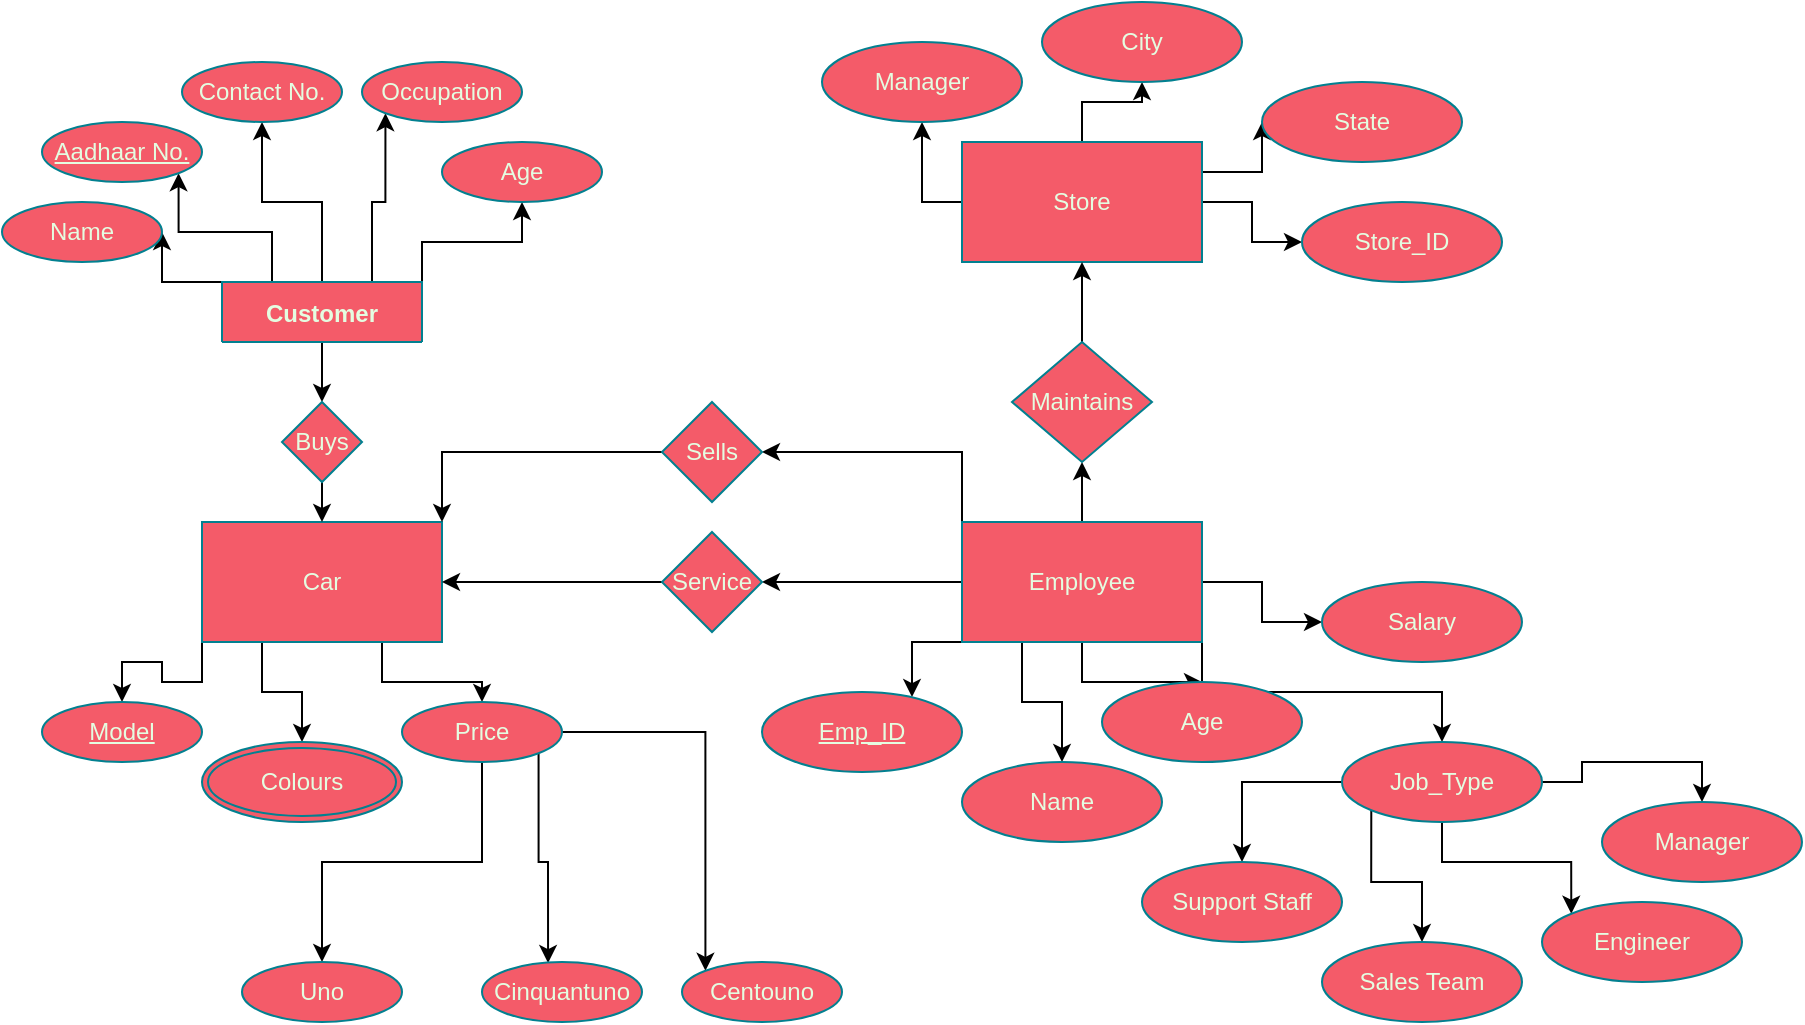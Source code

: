 <mxfile version="20.4.0" type="github">
  <diagram id="R2lEEEUBdFMjLlhIrx00" name="Page-1">
    <mxGraphModel dx="946" dy="1750" grid="1" gridSize="10" guides="1" tooltips="1" connect="1" arrows="1" fold="1" page="1" pageScale="1" pageWidth="850" pageHeight="1100" background="#FFFFFF" math="0" shadow="0" extFonts="Permanent Marker^https://fonts.googleapis.com/css?family=Permanent+Marker">
      <root>
        <mxCell id="0" />
        <mxCell id="1" parent="0" />
        <mxCell id="OesllFjmX0m4GNONwm-q-30" style="edgeStyle=orthogonalEdgeStyle;rounded=0;orthogonalLoop=1;jettySize=auto;html=1;exitX=0;exitY=0;exitDx=0;exitDy=0;entryX=1;entryY=0.5;entryDx=0;entryDy=0;" parent="1" source="C-vyLk0tnHw3VtMMgP7b-23" target="hK2k2CaXk-kH8A74S1h3-8" edge="1">
          <mxGeometry relative="1" as="geometry" />
        </mxCell>
        <mxCell id="OesllFjmX0m4GNONwm-q-31" style="edgeStyle=orthogonalEdgeStyle;rounded=0;orthogonalLoop=1;jettySize=auto;html=1;exitX=0.25;exitY=0;exitDx=0;exitDy=0;entryX=1;entryY=1;entryDx=0;entryDy=0;" parent="1" source="C-vyLk0tnHw3VtMMgP7b-23" target="hK2k2CaXk-kH8A74S1h3-10" edge="1">
          <mxGeometry relative="1" as="geometry" />
        </mxCell>
        <mxCell id="OesllFjmX0m4GNONwm-q-32" style="edgeStyle=orthogonalEdgeStyle;rounded=0;orthogonalLoop=1;jettySize=auto;html=1;exitX=0.5;exitY=0;exitDx=0;exitDy=0;entryX=0.5;entryY=1;entryDx=0;entryDy=0;" parent="1" source="C-vyLk0tnHw3VtMMgP7b-23" target="hK2k2CaXk-kH8A74S1h3-11" edge="1">
          <mxGeometry relative="1" as="geometry" />
        </mxCell>
        <mxCell id="OesllFjmX0m4GNONwm-q-33" style="edgeStyle=orthogonalEdgeStyle;rounded=0;orthogonalLoop=1;jettySize=auto;html=1;exitX=0.75;exitY=0;exitDx=0;exitDy=0;entryX=0;entryY=1;entryDx=0;entryDy=0;" parent="1" source="C-vyLk0tnHw3VtMMgP7b-23" target="hK2k2CaXk-kH8A74S1h3-12" edge="1">
          <mxGeometry relative="1" as="geometry" />
        </mxCell>
        <mxCell id="OesllFjmX0m4GNONwm-q-34" style="edgeStyle=orthogonalEdgeStyle;rounded=0;orthogonalLoop=1;jettySize=auto;html=1;exitX=1;exitY=0;exitDx=0;exitDy=0;" parent="1" source="C-vyLk0tnHw3VtMMgP7b-23" target="hK2k2CaXk-kH8A74S1h3-13" edge="1">
          <mxGeometry relative="1" as="geometry" />
        </mxCell>
        <mxCell id="OesllFjmX0m4GNONwm-q-36" value="" style="edgeStyle=orthogonalEdgeStyle;rounded=0;orthogonalLoop=1;jettySize=auto;html=1;" parent="1" source="C-vyLk0tnHw3VtMMgP7b-23" target="hK2k2CaXk-kH8A74S1h3-4" edge="1">
          <mxGeometry relative="1" as="geometry" />
        </mxCell>
        <mxCell id="C-vyLk0tnHw3VtMMgP7b-23" value="Customer" style="shape=table;startSize=30;container=1;collapsible=1;childLayout=tableLayout;fixedRows=1;rowLines=0;fontStyle=1;align=center;resizeLast=1;fillColor=#F45B69;strokeColor=#028090;fontColor=#E4FDE1;" parent="1" vertex="1" collapsed="1">
          <mxGeometry x="120" y="120" width="100" height="30" as="geometry">
            <mxRectangle x="120" y="120" width="250" height="100" as="alternateBounds" />
          </mxGeometry>
        </mxCell>
        <mxCell id="C-vyLk0tnHw3VtMMgP7b-24" value="" style="shape=partialRectangle;collapsible=0;dropTarget=0;pointerEvents=0;fillColor=none;points=[[0,0.5],[1,0.5]];portConstraint=eastwest;top=0;left=0;right=0;bottom=1;strokeColor=#028090;fontColor=#E4FDE1;" parent="C-vyLk0tnHw3VtMMgP7b-23" vertex="1">
          <mxGeometry y="30" width="250" height="30" as="geometry" />
        </mxCell>
        <mxCell id="C-vyLk0tnHw3VtMMgP7b-25" value="PK" style="shape=partialRectangle;overflow=hidden;connectable=0;fillColor=none;top=0;left=0;bottom=0;right=0;fontStyle=1;strokeColor=#028090;fontColor=#E4FDE1;" parent="C-vyLk0tnHw3VtMMgP7b-24" vertex="1">
          <mxGeometry width="30" height="30" as="geometry">
            <mxRectangle width="30" height="30" as="alternateBounds" />
          </mxGeometry>
        </mxCell>
        <mxCell id="C-vyLk0tnHw3VtMMgP7b-26" value="customer_id int NOT NULL " style="shape=partialRectangle;overflow=hidden;connectable=0;fillColor=none;top=0;left=0;bottom=0;right=0;align=left;spacingLeft=6;fontStyle=5;strokeColor=#028090;fontColor=#E4FDE1;" parent="C-vyLk0tnHw3VtMMgP7b-24" vertex="1">
          <mxGeometry x="30" width="220" height="30" as="geometry">
            <mxRectangle width="220" height="30" as="alternateBounds" />
          </mxGeometry>
        </mxCell>
        <mxCell id="C-vyLk0tnHw3VtMMgP7b-27" value="" style="shape=partialRectangle;collapsible=0;dropTarget=0;pointerEvents=0;fillColor=none;points=[[0,0.5],[1,0.5]];portConstraint=eastwest;top=0;left=0;right=0;bottom=0;strokeColor=#028090;fontColor=#E4FDE1;" parent="C-vyLk0tnHw3VtMMgP7b-23" vertex="1">
          <mxGeometry y="60" width="250" height="30" as="geometry" />
        </mxCell>
        <mxCell id="C-vyLk0tnHw3VtMMgP7b-28" value="" style="shape=partialRectangle;overflow=hidden;connectable=0;fillColor=none;top=0;left=0;bottom=0;right=0;strokeColor=#028090;fontColor=#E4FDE1;" parent="C-vyLk0tnHw3VtMMgP7b-27" vertex="1">
          <mxGeometry width="30" height="30" as="geometry">
            <mxRectangle width="30" height="30" as="alternateBounds" />
          </mxGeometry>
        </mxCell>
        <mxCell id="C-vyLk0tnHw3VtMMgP7b-29" value="customer_name char(50) NOT NULL" style="shape=partialRectangle;overflow=hidden;connectable=0;fillColor=none;top=0;left=0;bottom=0;right=0;align=left;spacingLeft=6;strokeColor=#028090;fontColor=#E4FDE1;" parent="C-vyLk0tnHw3VtMMgP7b-27" vertex="1">
          <mxGeometry x="30" width="220" height="30" as="geometry">
            <mxRectangle width="220" height="30" as="alternateBounds" />
          </mxGeometry>
        </mxCell>
        <mxCell id="OesllFjmX0m4GNONwm-q-26" style="edgeStyle=orthogonalEdgeStyle;rounded=0;orthogonalLoop=1;jettySize=auto;html=1;exitX=0;exitY=1;exitDx=0;exitDy=0;entryX=0.5;entryY=0;entryDx=0;entryDy=0;" parent="1" source="hK2k2CaXk-kH8A74S1h3-1" target="hK2k2CaXk-kH8A74S1h3-14" edge="1">
          <mxGeometry relative="1" as="geometry" />
        </mxCell>
        <mxCell id="OesllFjmX0m4GNONwm-q-27" style="edgeStyle=orthogonalEdgeStyle;rounded=0;orthogonalLoop=1;jettySize=auto;html=1;exitX=0.25;exitY=1;exitDx=0;exitDy=0;entryX=0.5;entryY=0;entryDx=0;entryDy=0;" parent="1" source="hK2k2CaXk-kH8A74S1h3-1" target="hK2k2CaXk-kH8A74S1h3-16" edge="1">
          <mxGeometry relative="1" as="geometry" />
        </mxCell>
        <mxCell id="OesllFjmX0m4GNONwm-q-28" style="edgeStyle=orthogonalEdgeStyle;rounded=0;orthogonalLoop=1;jettySize=auto;html=1;exitX=0.75;exitY=1;exitDx=0;exitDy=0;entryX=0.5;entryY=0;entryDx=0;entryDy=0;" parent="1" source="hK2k2CaXk-kH8A74S1h3-1" target="hK2k2CaXk-kH8A74S1h3-17" edge="1">
          <mxGeometry relative="1" as="geometry" />
        </mxCell>
        <mxCell id="hK2k2CaXk-kH8A74S1h3-1" value="Car" style="rounded=0;whiteSpace=wrap;html=1;fillColor=#F45B69;strokeColor=#028090;fontColor=#E4FDE1;" parent="1" vertex="1">
          <mxGeometry x="110" y="240" width="120" height="60" as="geometry" />
        </mxCell>
        <mxCell id="OesllFjmX0m4GNONwm-q-12" style="edgeStyle=orthogonalEdgeStyle;rounded=0;orthogonalLoop=1;jettySize=auto;html=1;exitX=0.5;exitY=0;exitDx=0;exitDy=0;entryX=0.5;entryY=1;entryDx=0;entryDy=0;" parent="1" source="hK2k2CaXk-kH8A74S1h3-2" target="hK2k2CaXk-kH8A74S1h3-7" edge="1">
          <mxGeometry relative="1" as="geometry" />
        </mxCell>
        <mxCell id="OesllFjmX0m4GNONwm-q-14" style="edgeStyle=orthogonalEdgeStyle;rounded=0;orthogonalLoop=1;jettySize=auto;html=1;exitX=0;exitY=1;exitDx=0;exitDy=0;entryX=0.75;entryY=0.063;entryDx=0;entryDy=0;entryPerimeter=0;" parent="1" source="hK2k2CaXk-kH8A74S1h3-2" target="hK2k2CaXk-kH8A74S1h3-22" edge="1">
          <mxGeometry relative="1" as="geometry" />
        </mxCell>
        <mxCell id="OesllFjmX0m4GNONwm-q-15" style="edgeStyle=orthogonalEdgeStyle;rounded=0;orthogonalLoop=1;jettySize=auto;html=1;exitX=0.25;exitY=1;exitDx=0;exitDy=0;" parent="1" source="hK2k2CaXk-kH8A74S1h3-2" target="hK2k2CaXk-kH8A74S1h3-23" edge="1">
          <mxGeometry relative="1" as="geometry" />
        </mxCell>
        <mxCell id="OesllFjmX0m4GNONwm-q-16" style="edgeStyle=orthogonalEdgeStyle;rounded=0;orthogonalLoop=1;jettySize=auto;html=1;exitX=0.5;exitY=1;exitDx=0;exitDy=0;entryX=0.5;entryY=0;entryDx=0;entryDy=0;" parent="1" source="hK2k2CaXk-kH8A74S1h3-2" target="hK2k2CaXk-kH8A74S1h3-24" edge="1">
          <mxGeometry relative="1" as="geometry" />
        </mxCell>
        <mxCell id="OesllFjmX0m4GNONwm-q-18" style="edgeStyle=orthogonalEdgeStyle;rounded=0;orthogonalLoop=1;jettySize=auto;html=1;exitX=1;exitY=0.5;exitDx=0;exitDy=0;entryX=0;entryY=0.5;entryDx=0;entryDy=0;" parent="1" source="hK2k2CaXk-kH8A74S1h3-2" target="hK2k2CaXk-kH8A74S1h3-25" edge="1">
          <mxGeometry relative="1" as="geometry" />
        </mxCell>
        <mxCell id="OesllFjmX0m4GNONwm-q-21" style="edgeStyle=orthogonalEdgeStyle;rounded=0;orthogonalLoop=1;jettySize=auto;html=1;exitX=1;exitY=1;exitDx=0;exitDy=0;entryX=0.5;entryY=0;entryDx=0;entryDy=0;" parent="1" source="hK2k2CaXk-kH8A74S1h3-2" target="hK2k2CaXk-kH8A74S1h3-26" edge="1">
          <mxGeometry relative="1" as="geometry" />
        </mxCell>
        <mxCell id="OesllFjmX0m4GNONwm-q-37" value="" style="edgeStyle=orthogonalEdgeStyle;rounded=0;orthogonalLoop=1;jettySize=auto;html=1;" parent="1" source="hK2k2CaXk-kH8A74S1h3-2" target="hK2k2CaXk-kH8A74S1h3-5" edge="1">
          <mxGeometry relative="1" as="geometry" />
        </mxCell>
        <mxCell id="OesllFjmX0m4GNONwm-q-38" style="edgeStyle=orthogonalEdgeStyle;rounded=0;orthogonalLoop=1;jettySize=auto;html=1;exitX=0;exitY=0;exitDx=0;exitDy=0;entryX=1;entryY=0.5;entryDx=0;entryDy=0;" parent="1" source="hK2k2CaXk-kH8A74S1h3-2" target="hK2k2CaXk-kH8A74S1h3-6" edge="1">
          <mxGeometry relative="1" as="geometry" />
        </mxCell>
        <mxCell id="hK2k2CaXk-kH8A74S1h3-2" value="Employee" style="rounded=0;whiteSpace=wrap;html=1;fillColor=#F45B69;strokeColor=#028090;fontColor=#E4FDE1;" parent="1" vertex="1">
          <mxGeometry x="490" y="240" width="120" height="60" as="geometry" />
        </mxCell>
        <mxCell id="OesllFjmX0m4GNONwm-q-3" style="edgeStyle=orthogonalEdgeStyle;rounded=0;orthogonalLoop=1;jettySize=auto;html=1;exitX=0.5;exitY=0;exitDx=0;exitDy=0;entryX=0.5;entryY=1;entryDx=0;entryDy=0;" parent="1" source="hK2k2CaXk-kH8A74S1h3-3" target="hK2k2CaXk-kH8A74S1h3-19" edge="1">
          <mxGeometry relative="1" as="geometry" />
        </mxCell>
        <mxCell id="OesllFjmX0m4GNONwm-q-4" style="edgeStyle=orthogonalEdgeStyle;rounded=0;orthogonalLoop=1;jettySize=auto;html=1;exitX=1;exitY=0.25;exitDx=0;exitDy=0;entryX=0;entryY=0.5;entryDx=0;entryDy=0;" parent="1" source="hK2k2CaXk-kH8A74S1h3-3" target="hK2k2CaXk-kH8A74S1h3-20" edge="1">
          <mxGeometry relative="1" as="geometry" />
        </mxCell>
        <mxCell id="OesllFjmX0m4GNONwm-q-5" style="edgeStyle=orthogonalEdgeStyle;rounded=0;orthogonalLoop=1;jettySize=auto;html=1;exitX=1;exitY=0.5;exitDx=0;exitDy=0;" parent="1" source="hK2k2CaXk-kH8A74S1h3-3" target="hK2k2CaXk-kH8A74S1h3-21" edge="1">
          <mxGeometry relative="1" as="geometry" />
        </mxCell>
        <mxCell id="OesllFjmX0m4GNONwm-q-6" style="edgeStyle=orthogonalEdgeStyle;rounded=0;orthogonalLoop=1;jettySize=auto;html=1;exitX=0;exitY=0.5;exitDx=0;exitDy=0;entryX=0.5;entryY=1;entryDx=0;entryDy=0;" parent="1" source="hK2k2CaXk-kH8A74S1h3-3" target="hK2k2CaXk-kH8A74S1h3-18" edge="1">
          <mxGeometry relative="1" as="geometry" />
        </mxCell>
        <mxCell id="hK2k2CaXk-kH8A74S1h3-3" value="Store" style="rounded=0;whiteSpace=wrap;html=1;fillColor=#F45B69;strokeColor=#028090;fontColor=#E4FDE1;" parent="1" vertex="1">
          <mxGeometry x="490" y="50" width="120" height="60" as="geometry" />
        </mxCell>
        <mxCell id="OesllFjmX0m4GNONwm-q-35" style="edgeStyle=orthogonalEdgeStyle;rounded=0;orthogonalLoop=1;jettySize=auto;html=1;exitX=0.5;exitY=1;exitDx=0;exitDy=0;entryX=0.5;entryY=0;entryDx=0;entryDy=0;" parent="1" source="hK2k2CaXk-kH8A74S1h3-4" target="hK2k2CaXk-kH8A74S1h3-1" edge="1">
          <mxGeometry relative="1" as="geometry" />
        </mxCell>
        <mxCell id="hK2k2CaXk-kH8A74S1h3-4" value="Buys" style="rhombus;whiteSpace=wrap;html=1;fillColor=#F45B69;strokeColor=#028090;fontColor=#E4FDE1;" parent="1" vertex="1">
          <mxGeometry x="150" y="180" width="40" height="40" as="geometry" />
        </mxCell>
        <mxCell id="OesllFjmX0m4GNONwm-q-40" style="edgeStyle=orthogonalEdgeStyle;rounded=0;orthogonalLoop=1;jettySize=auto;html=1;exitX=0;exitY=0.5;exitDx=0;exitDy=0;entryX=1;entryY=0.5;entryDx=0;entryDy=0;" parent="1" source="hK2k2CaXk-kH8A74S1h3-5" target="hK2k2CaXk-kH8A74S1h3-1" edge="1">
          <mxGeometry relative="1" as="geometry" />
        </mxCell>
        <mxCell id="hK2k2CaXk-kH8A74S1h3-5" value="Service" style="rhombus;whiteSpace=wrap;html=1;fillColor=#F45B69;strokeColor=#028090;fontColor=#E4FDE1;" parent="1" vertex="1">
          <mxGeometry x="340" y="245" width="50" height="50" as="geometry" />
        </mxCell>
        <mxCell id="OesllFjmX0m4GNONwm-q-39" style="edgeStyle=orthogonalEdgeStyle;rounded=0;orthogonalLoop=1;jettySize=auto;html=1;exitX=0;exitY=0.5;exitDx=0;exitDy=0;entryX=1;entryY=0;entryDx=0;entryDy=0;" parent="1" source="hK2k2CaXk-kH8A74S1h3-6" target="hK2k2CaXk-kH8A74S1h3-1" edge="1">
          <mxGeometry relative="1" as="geometry" />
        </mxCell>
        <mxCell id="hK2k2CaXk-kH8A74S1h3-6" value="Sells" style="rhombus;whiteSpace=wrap;html=1;fillColor=#F45B69;strokeColor=#028090;fontColor=#E4FDE1;" parent="1" vertex="1">
          <mxGeometry x="340" y="180" width="50" height="50" as="geometry" />
        </mxCell>
        <mxCell id="OesllFjmX0m4GNONwm-q-8" style="edgeStyle=orthogonalEdgeStyle;rounded=0;orthogonalLoop=1;jettySize=auto;html=1;exitX=0.5;exitY=0;exitDx=0;exitDy=0;entryX=0.5;entryY=1;entryDx=0;entryDy=0;" parent="1" source="hK2k2CaXk-kH8A74S1h3-7" target="hK2k2CaXk-kH8A74S1h3-3" edge="1">
          <mxGeometry relative="1" as="geometry" />
        </mxCell>
        <mxCell id="hK2k2CaXk-kH8A74S1h3-7" value="Maintains" style="rhombus;whiteSpace=wrap;html=1;fillColor=#F45B69;strokeColor=#028090;fontColor=#E4FDE1;" parent="1" vertex="1">
          <mxGeometry x="515" y="150" width="70" height="60" as="geometry" />
        </mxCell>
        <mxCell id="hK2k2CaXk-kH8A74S1h3-8" value="Name" style="ellipse;whiteSpace=wrap;html=1;strokeColor=#028090;fontColor=#E4FDE1;fillColor=#F45B69;" parent="1" vertex="1">
          <mxGeometry x="10" y="80" width="80" height="30" as="geometry" />
        </mxCell>
        <mxCell id="hK2k2CaXk-kH8A74S1h3-10" value="Aadhaar No." style="ellipse;whiteSpace=wrap;html=1;strokeColor=#028090;fontColor=#E4FDE1;fillColor=#F45B69;fontStyle=4" parent="1" vertex="1">
          <mxGeometry x="30" y="40" width="80" height="30" as="geometry" />
        </mxCell>
        <mxCell id="hK2k2CaXk-kH8A74S1h3-11" value="Contact No." style="ellipse;whiteSpace=wrap;html=1;strokeColor=#028090;fontColor=#E4FDE1;fillColor=#F45B69;" parent="1" vertex="1">
          <mxGeometry x="100" y="10" width="80" height="30" as="geometry" />
        </mxCell>
        <mxCell id="hK2k2CaXk-kH8A74S1h3-12" value="Occupation" style="ellipse;whiteSpace=wrap;html=1;strokeColor=#028090;fontColor=#E4FDE1;fillColor=#F45B69;" parent="1" vertex="1">
          <mxGeometry x="190" y="10" width="80" height="30" as="geometry" />
        </mxCell>
        <mxCell id="hK2k2CaXk-kH8A74S1h3-13" value="Age" style="ellipse;whiteSpace=wrap;html=1;strokeColor=#028090;fontColor=#E4FDE1;fillColor=#F45B69;" parent="1" vertex="1">
          <mxGeometry x="230" y="50" width="80" height="30" as="geometry" />
        </mxCell>
        <mxCell id="hK2k2CaXk-kH8A74S1h3-14" value="&lt;u&gt;Model&lt;/u&gt;" style="ellipse;whiteSpace=wrap;html=1;strokeColor=#028090;fontColor=#E4FDE1;fillColor=#F45B69;" parent="1" vertex="1">
          <mxGeometry x="30" y="330" width="80" height="30" as="geometry" />
        </mxCell>
        <mxCell id="hK2k2CaXk-kH8A74S1h3-16" value="Colours" style="ellipse;shape=doubleEllipse;margin=3;whiteSpace=wrap;html=1;align=center;strokeColor=#028090;fontColor=#E4FDE1;fillColor=#F45B69;" parent="1" vertex="1">
          <mxGeometry x="110" y="350" width="100" height="40" as="geometry" />
        </mxCell>
        <mxCell id="OesllFjmX0m4GNONwm-q-47" style="edgeStyle=orthogonalEdgeStyle;rounded=0;orthogonalLoop=1;jettySize=auto;html=1;exitX=0.5;exitY=1;exitDx=0;exitDy=0;entryX=0.5;entryY=0;entryDx=0;entryDy=0;" parent="1" source="hK2k2CaXk-kH8A74S1h3-17" target="OesllFjmX0m4GNONwm-q-42" edge="1">
          <mxGeometry relative="1" as="geometry" />
        </mxCell>
        <mxCell id="OesllFjmX0m4GNONwm-q-48" style="edgeStyle=orthogonalEdgeStyle;rounded=0;orthogonalLoop=1;jettySize=auto;html=1;exitX=1;exitY=1;exitDx=0;exitDy=0;entryX=0.413;entryY=0.017;entryDx=0;entryDy=0;entryPerimeter=0;" parent="1" source="hK2k2CaXk-kH8A74S1h3-17" target="OesllFjmX0m4GNONwm-q-44" edge="1">
          <mxGeometry relative="1" as="geometry" />
        </mxCell>
        <mxCell id="OesllFjmX0m4GNONwm-q-49" style="edgeStyle=orthogonalEdgeStyle;rounded=0;orthogonalLoop=1;jettySize=auto;html=1;exitX=1;exitY=0.5;exitDx=0;exitDy=0;entryX=0;entryY=0;entryDx=0;entryDy=0;" parent="1" source="hK2k2CaXk-kH8A74S1h3-17" target="OesllFjmX0m4GNONwm-q-43" edge="1">
          <mxGeometry relative="1" as="geometry" />
        </mxCell>
        <mxCell id="hK2k2CaXk-kH8A74S1h3-17" value="Price" style="ellipse;whiteSpace=wrap;html=1;strokeColor=#028090;fontColor=#E4FDE1;fillColor=#F45B69;" parent="1" vertex="1">
          <mxGeometry x="210" y="330" width="80" height="30" as="geometry" />
        </mxCell>
        <mxCell id="hK2k2CaXk-kH8A74S1h3-18" value="Manager" style="ellipse;whiteSpace=wrap;html=1;align=center;strokeColor=#028090;fontColor=#E4FDE1;fillColor=#F45B69;" parent="1" vertex="1">
          <mxGeometry x="420" width="100" height="40" as="geometry" />
        </mxCell>
        <mxCell id="hK2k2CaXk-kH8A74S1h3-19" value="City" style="ellipse;whiteSpace=wrap;html=1;align=center;strokeColor=#028090;fontColor=#E4FDE1;fillColor=#F45B69;" parent="1" vertex="1">
          <mxGeometry x="530" y="-20" width="100" height="40" as="geometry" />
        </mxCell>
        <mxCell id="hK2k2CaXk-kH8A74S1h3-20" value="State" style="ellipse;whiteSpace=wrap;html=1;align=center;strokeColor=#028090;fontColor=#E4FDE1;fillColor=#F45B69;" parent="1" vertex="1">
          <mxGeometry x="640" y="20" width="100" height="40" as="geometry" />
        </mxCell>
        <mxCell id="hK2k2CaXk-kH8A74S1h3-21" value="Store_ID" style="ellipse;whiteSpace=wrap;html=1;align=center;strokeColor=#028090;fontColor=#E4FDE1;fillColor=#F45B69;" parent="1" vertex="1">
          <mxGeometry x="660" y="80" width="100" height="40" as="geometry" />
        </mxCell>
        <mxCell id="hK2k2CaXk-kH8A74S1h3-22" value="Emp_ID" style="ellipse;whiteSpace=wrap;html=1;align=center;fontStyle=4;strokeColor=#028090;fontColor=#E4FDE1;fillColor=#F45B69;" parent="1" vertex="1">
          <mxGeometry x="390" y="325" width="100" height="40" as="geometry" />
        </mxCell>
        <mxCell id="hK2k2CaXk-kH8A74S1h3-23" value="Name" style="ellipse;whiteSpace=wrap;html=1;align=center;strokeColor=#028090;fontColor=#E4FDE1;fillColor=#F45B69;" parent="1" vertex="1">
          <mxGeometry x="490" y="360" width="100" height="40" as="geometry" />
        </mxCell>
        <mxCell id="hK2k2CaXk-kH8A74S1h3-24" value="Age" style="ellipse;whiteSpace=wrap;html=1;align=center;strokeColor=#028090;fontColor=#E4FDE1;fillColor=#F45B69;" parent="1" vertex="1">
          <mxGeometry x="560" y="320" width="100" height="40" as="geometry" />
        </mxCell>
        <mxCell id="hK2k2CaXk-kH8A74S1h3-25" value="Salary" style="ellipse;whiteSpace=wrap;html=1;align=center;strokeColor=#028090;fontColor=#E4FDE1;fillColor=#F45B69;" parent="1" vertex="1">
          <mxGeometry x="670" y="270" width="100" height="40" as="geometry" />
        </mxCell>
        <mxCell id="OesllFjmX0m4GNONwm-q-22" style="edgeStyle=orthogonalEdgeStyle;rounded=0;orthogonalLoop=1;jettySize=auto;html=1;exitX=0;exitY=0.5;exitDx=0;exitDy=0;entryX=0.5;entryY=0;entryDx=0;entryDy=0;" parent="1" source="hK2k2CaXk-kH8A74S1h3-26" target="hK2k2CaXk-kH8A74S1h3-27" edge="1">
          <mxGeometry relative="1" as="geometry" />
        </mxCell>
        <mxCell id="OesllFjmX0m4GNONwm-q-23" style="edgeStyle=orthogonalEdgeStyle;rounded=0;orthogonalLoop=1;jettySize=auto;html=1;exitX=0;exitY=1;exitDx=0;exitDy=0;entryX=0.5;entryY=0;entryDx=0;entryDy=0;" parent="1" source="hK2k2CaXk-kH8A74S1h3-26" target="hK2k2CaXk-kH8A74S1h3-28" edge="1">
          <mxGeometry relative="1" as="geometry" />
        </mxCell>
        <mxCell id="OesllFjmX0m4GNONwm-q-24" style="edgeStyle=orthogonalEdgeStyle;rounded=0;orthogonalLoop=1;jettySize=auto;html=1;exitX=0.5;exitY=1;exitDx=0;exitDy=0;entryX=0;entryY=0;entryDx=0;entryDy=0;" parent="1" source="hK2k2CaXk-kH8A74S1h3-26" target="hK2k2CaXk-kH8A74S1h3-29" edge="1">
          <mxGeometry relative="1" as="geometry" />
        </mxCell>
        <mxCell id="OesllFjmX0m4GNONwm-q-25" style="edgeStyle=orthogonalEdgeStyle;rounded=0;orthogonalLoop=1;jettySize=auto;html=1;exitX=1;exitY=0.5;exitDx=0;exitDy=0;entryX=0.5;entryY=0;entryDx=0;entryDy=0;" parent="1" source="hK2k2CaXk-kH8A74S1h3-26" target="hK2k2CaXk-kH8A74S1h3-30" edge="1">
          <mxGeometry relative="1" as="geometry" />
        </mxCell>
        <mxCell id="hK2k2CaXk-kH8A74S1h3-26" value="Job_Type" style="ellipse;whiteSpace=wrap;html=1;align=center;strokeColor=#028090;fontColor=#E4FDE1;fillColor=#F45B69;" parent="1" vertex="1">
          <mxGeometry x="680" y="350" width="100" height="40" as="geometry" />
        </mxCell>
        <mxCell id="hK2k2CaXk-kH8A74S1h3-27" value="Support Staff" style="ellipse;whiteSpace=wrap;html=1;align=center;strokeColor=#028090;fontColor=#E4FDE1;fillColor=#F45B69;" parent="1" vertex="1">
          <mxGeometry x="580" y="410" width="100" height="40" as="geometry" />
        </mxCell>
        <mxCell id="hK2k2CaXk-kH8A74S1h3-28" value="Sales Team" style="ellipse;whiteSpace=wrap;html=1;align=center;strokeColor=#028090;fontColor=#E4FDE1;fillColor=#F45B69;" parent="1" vertex="1">
          <mxGeometry x="670" y="450" width="100" height="40" as="geometry" />
        </mxCell>
        <mxCell id="hK2k2CaXk-kH8A74S1h3-29" value="Engineer" style="ellipse;whiteSpace=wrap;html=1;align=center;strokeColor=#028090;fontColor=#E4FDE1;fillColor=#F45B69;" parent="1" vertex="1">
          <mxGeometry x="780" y="430" width="100" height="40" as="geometry" />
        </mxCell>
        <mxCell id="hK2k2CaXk-kH8A74S1h3-30" value="Manager" style="ellipse;whiteSpace=wrap;html=1;align=center;strokeColor=#028090;fontColor=#E4FDE1;fillColor=#F45B69;" parent="1" vertex="1">
          <mxGeometry x="810" y="380" width="100" height="40" as="geometry" />
        </mxCell>
        <mxCell id="OesllFjmX0m4GNONwm-q-42" value="Uno" style="ellipse;whiteSpace=wrap;html=1;strokeColor=#028090;fontColor=#E4FDE1;fillColor=#F45B69;" parent="1" vertex="1">
          <mxGeometry x="130" y="460" width="80" height="30" as="geometry" />
        </mxCell>
        <mxCell id="OesllFjmX0m4GNONwm-q-43" value="Cento­uno" style="ellipse;whiteSpace=wrap;html=1;strokeColor=#028090;fontColor=#E4FDE1;fillColor=#F45B69;" parent="1" vertex="1">
          <mxGeometry x="350" y="460" width="80" height="30" as="geometry" />
        </mxCell>
        <mxCell id="OesllFjmX0m4GNONwm-q-44" value="Cinquantuno" style="ellipse;whiteSpace=wrap;html=1;strokeColor=#028090;fontColor=#E4FDE1;fillColor=#F45B69;" parent="1" vertex="1">
          <mxGeometry x="250" y="460" width="80" height="30" as="geometry" />
        </mxCell>
      </root>
    </mxGraphModel>
  </diagram>
</mxfile>
